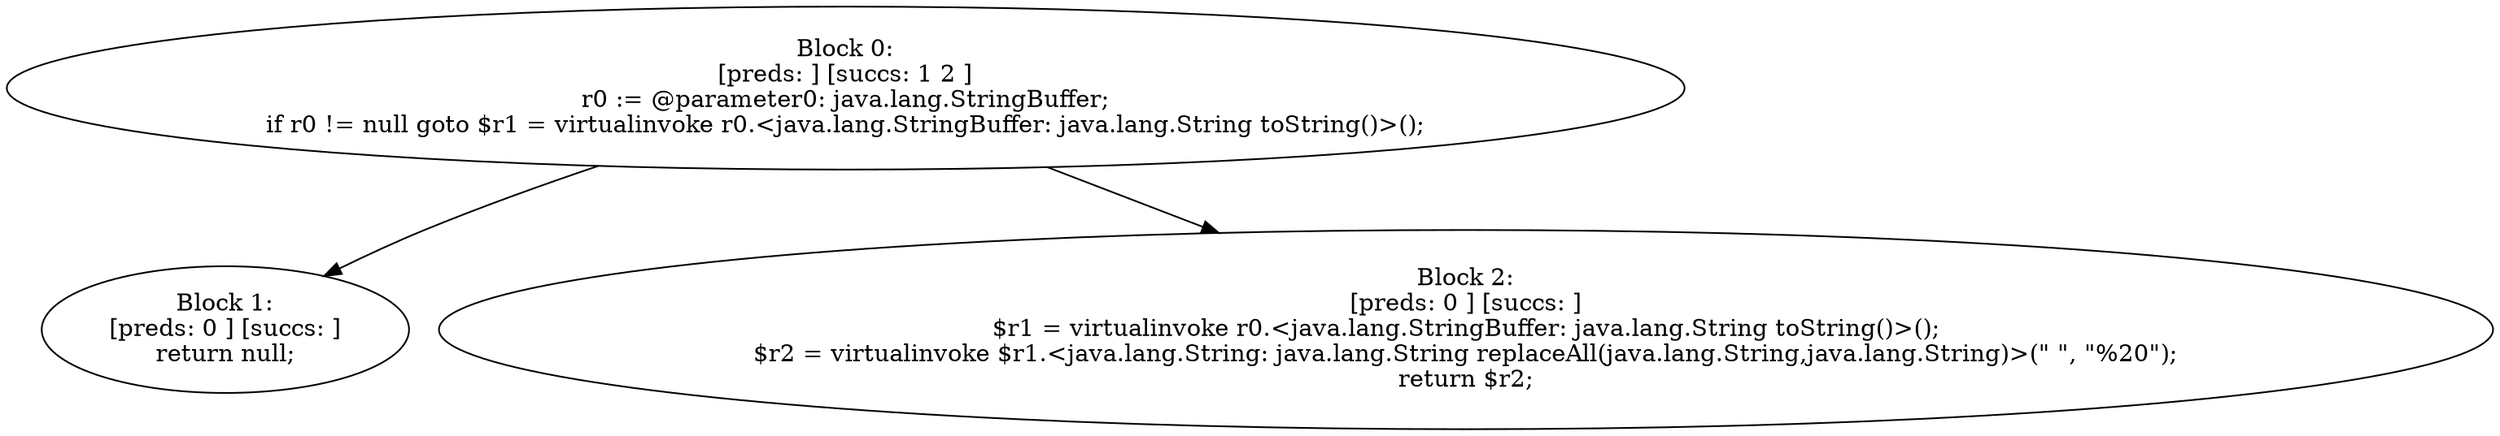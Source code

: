 digraph "unitGraph" {
    "Block 0:
[preds: ] [succs: 1 2 ]
r0 := @parameter0: java.lang.StringBuffer;
if r0 != null goto $r1 = virtualinvoke r0.<java.lang.StringBuffer: java.lang.String toString()>();
"
    "Block 1:
[preds: 0 ] [succs: ]
return null;
"
    "Block 2:
[preds: 0 ] [succs: ]
$r1 = virtualinvoke r0.<java.lang.StringBuffer: java.lang.String toString()>();
$r2 = virtualinvoke $r1.<java.lang.String: java.lang.String replaceAll(java.lang.String,java.lang.String)>(\" \", \"%20\");
return $r2;
"
    "Block 0:
[preds: ] [succs: 1 2 ]
r0 := @parameter0: java.lang.StringBuffer;
if r0 != null goto $r1 = virtualinvoke r0.<java.lang.StringBuffer: java.lang.String toString()>();
"->"Block 1:
[preds: 0 ] [succs: ]
return null;
";
    "Block 0:
[preds: ] [succs: 1 2 ]
r0 := @parameter0: java.lang.StringBuffer;
if r0 != null goto $r1 = virtualinvoke r0.<java.lang.StringBuffer: java.lang.String toString()>();
"->"Block 2:
[preds: 0 ] [succs: ]
$r1 = virtualinvoke r0.<java.lang.StringBuffer: java.lang.String toString()>();
$r2 = virtualinvoke $r1.<java.lang.String: java.lang.String replaceAll(java.lang.String,java.lang.String)>(\" \", \"%20\");
return $r2;
";
}
